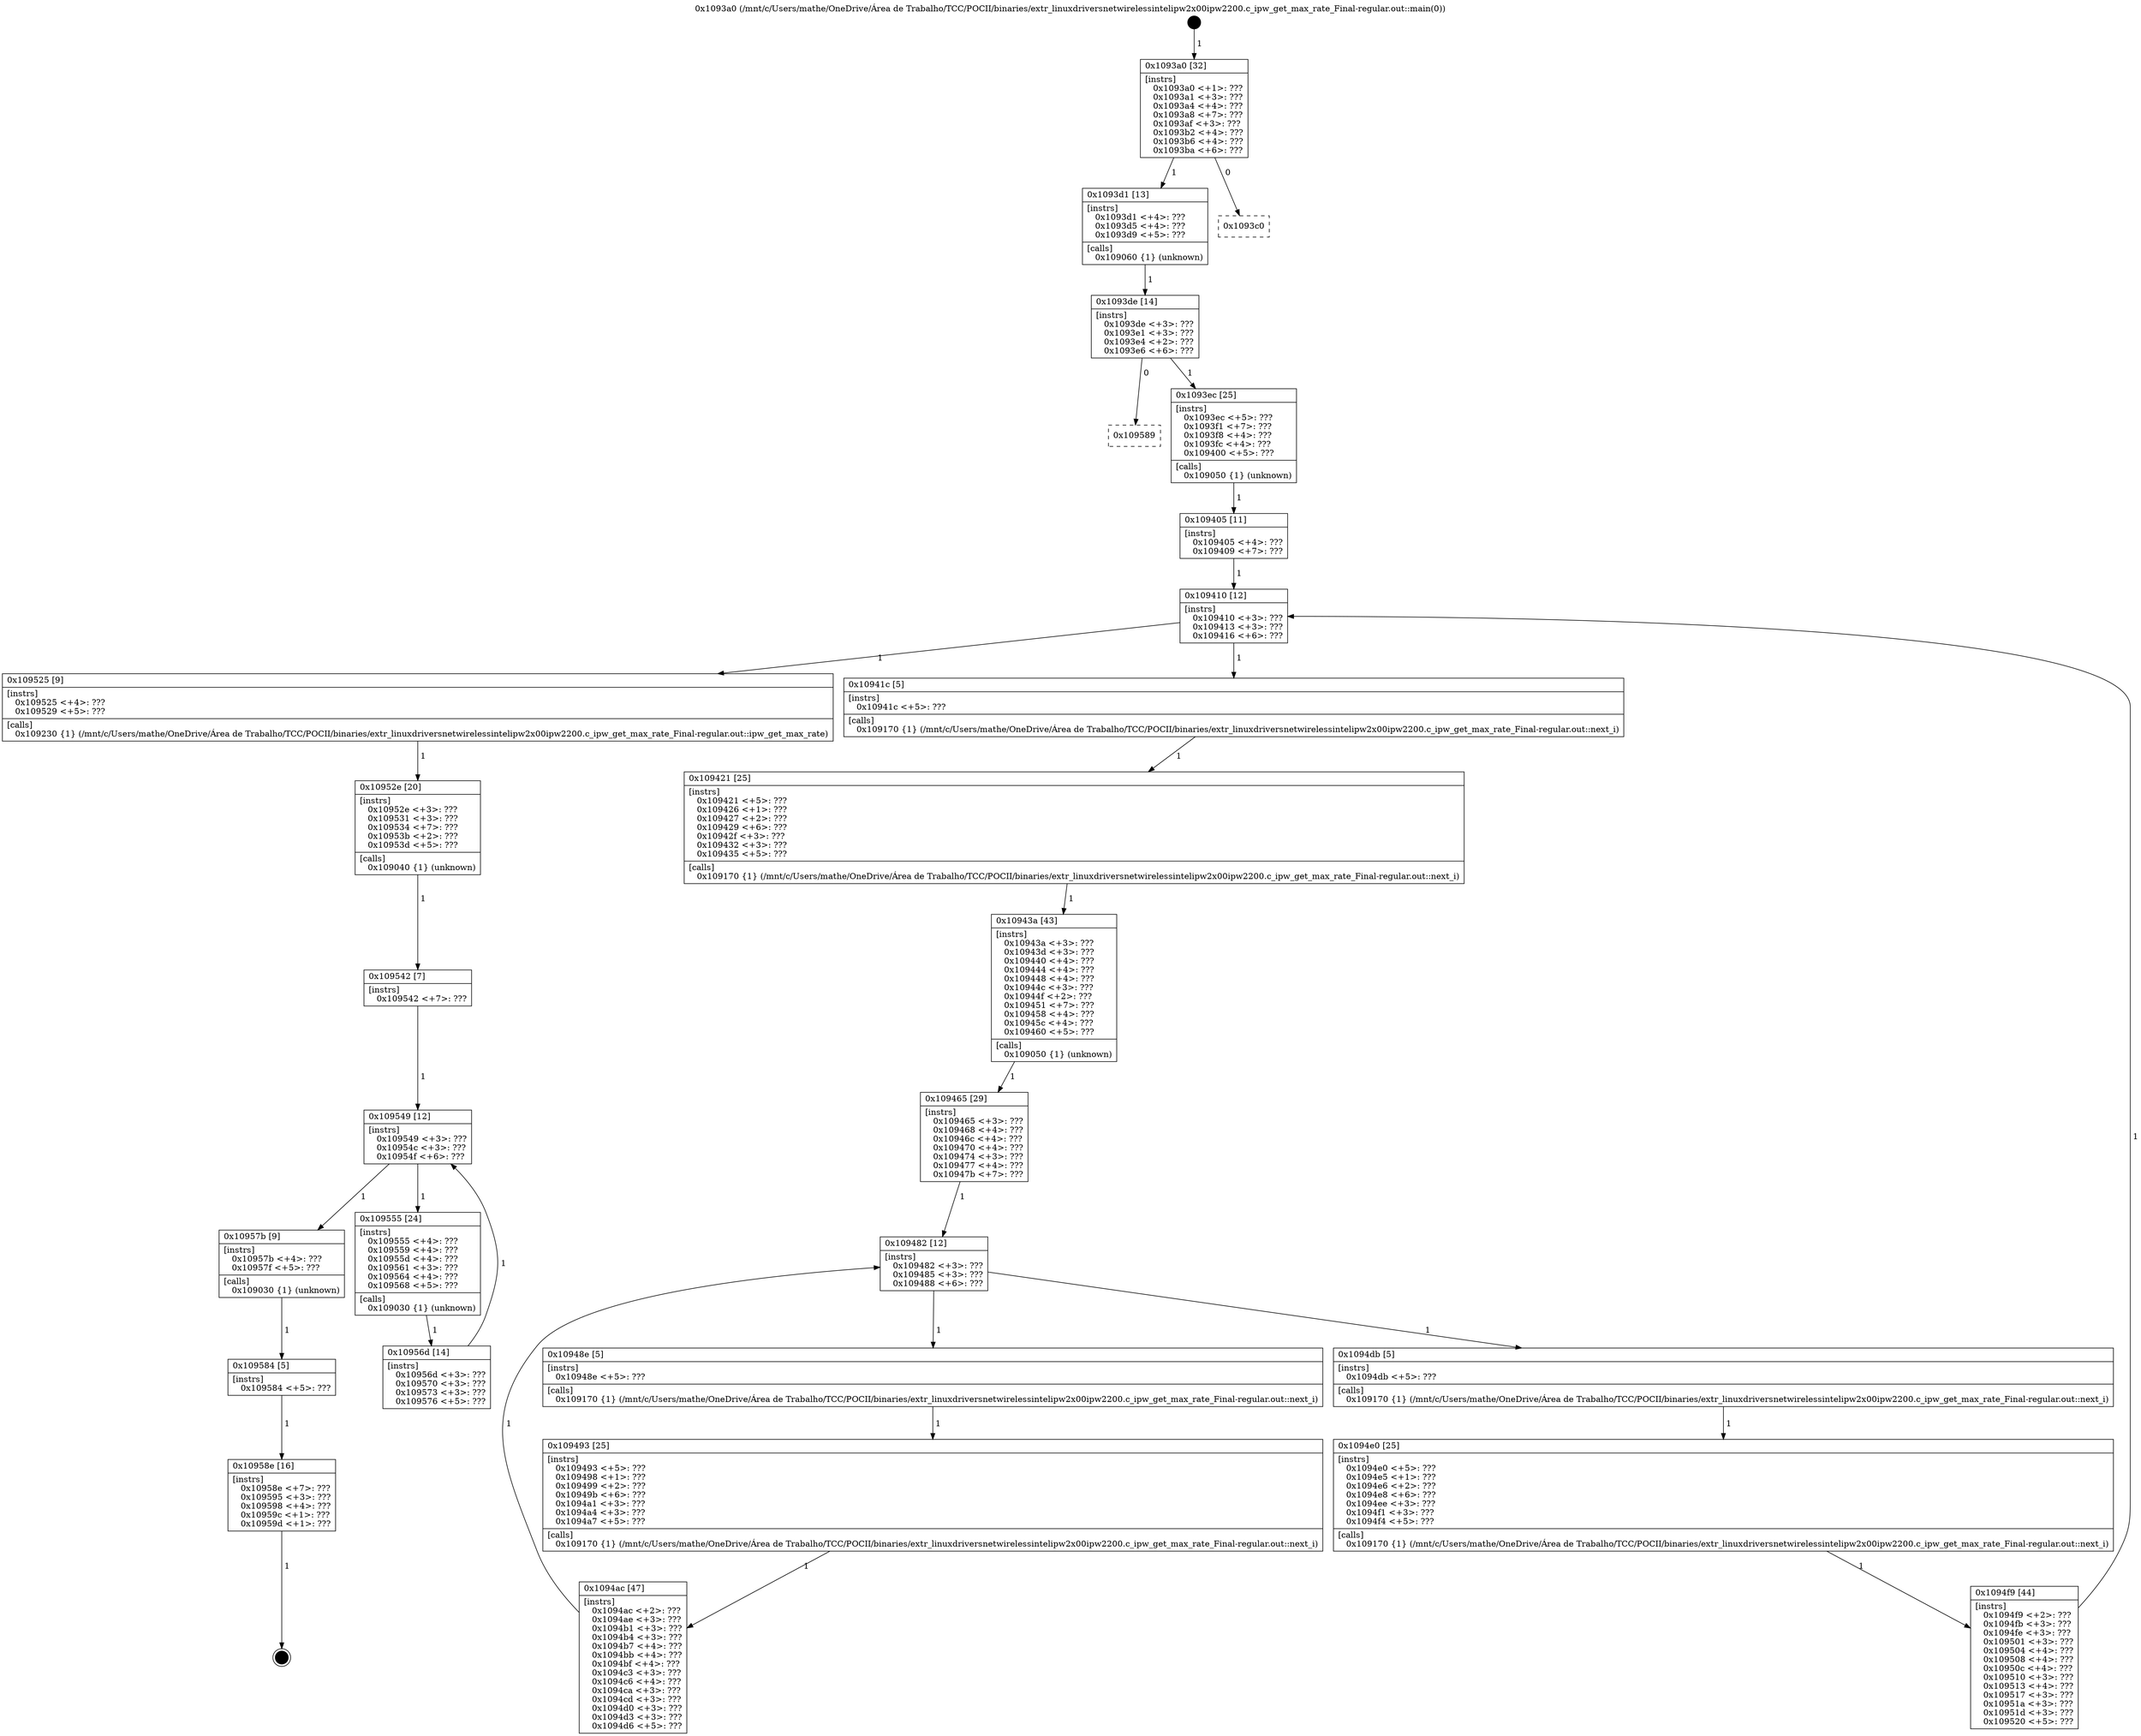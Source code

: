 digraph "0x1093a0" {
  label = "0x1093a0 (/mnt/c/Users/mathe/OneDrive/Área de Trabalho/TCC/POCII/binaries/extr_linuxdriversnetwirelessintelipw2x00ipw2200.c_ipw_get_max_rate_Final-regular.out::main(0))"
  labelloc = "t"
  node[shape=record]

  Entry [label="",width=0.3,height=0.3,shape=circle,fillcolor=black,style=filled]
  "0x1093a0" [label="{
     0x1093a0 [32]\l
     | [instrs]\l
     &nbsp;&nbsp;0x1093a0 \<+1\>: ???\l
     &nbsp;&nbsp;0x1093a1 \<+3\>: ???\l
     &nbsp;&nbsp;0x1093a4 \<+4\>: ???\l
     &nbsp;&nbsp;0x1093a8 \<+7\>: ???\l
     &nbsp;&nbsp;0x1093af \<+3\>: ???\l
     &nbsp;&nbsp;0x1093b2 \<+4\>: ???\l
     &nbsp;&nbsp;0x1093b6 \<+4\>: ???\l
     &nbsp;&nbsp;0x1093ba \<+6\>: ???\l
  }"]
  "0x1093d1" [label="{
     0x1093d1 [13]\l
     | [instrs]\l
     &nbsp;&nbsp;0x1093d1 \<+4\>: ???\l
     &nbsp;&nbsp;0x1093d5 \<+4\>: ???\l
     &nbsp;&nbsp;0x1093d9 \<+5\>: ???\l
     | [calls]\l
     &nbsp;&nbsp;0x109060 \{1\} (unknown)\l
  }"]
  "0x1093c0" [label="{
     0x1093c0\l
  }", style=dashed]
  "0x1093de" [label="{
     0x1093de [14]\l
     | [instrs]\l
     &nbsp;&nbsp;0x1093de \<+3\>: ???\l
     &nbsp;&nbsp;0x1093e1 \<+3\>: ???\l
     &nbsp;&nbsp;0x1093e4 \<+2\>: ???\l
     &nbsp;&nbsp;0x1093e6 \<+6\>: ???\l
  }"]
  "0x109589" [label="{
     0x109589\l
  }", style=dashed]
  "0x1093ec" [label="{
     0x1093ec [25]\l
     | [instrs]\l
     &nbsp;&nbsp;0x1093ec \<+5\>: ???\l
     &nbsp;&nbsp;0x1093f1 \<+7\>: ???\l
     &nbsp;&nbsp;0x1093f8 \<+4\>: ???\l
     &nbsp;&nbsp;0x1093fc \<+4\>: ???\l
     &nbsp;&nbsp;0x109400 \<+5\>: ???\l
     | [calls]\l
     &nbsp;&nbsp;0x109050 \{1\} (unknown)\l
  }"]
  Exit [label="",width=0.3,height=0.3,shape=circle,fillcolor=black,style=filled,peripheries=2]
  "0x109410" [label="{
     0x109410 [12]\l
     | [instrs]\l
     &nbsp;&nbsp;0x109410 \<+3\>: ???\l
     &nbsp;&nbsp;0x109413 \<+3\>: ???\l
     &nbsp;&nbsp;0x109416 \<+6\>: ???\l
  }"]
  "0x109525" [label="{
     0x109525 [9]\l
     | [instrs]\l
     &nbsp;&nbsp;0x109525 \<+4\>: ???\l
     &nbsp;&nbsp;0x109529 \<+5\>: ???\l
     | [calls]\l
     &nbsp;&nbsp;0x109230 \{1\} (/mnt/c/Users/mathe/OneDrive/Área de Trabalho/TCC/POCII/binaries/extr_linuxdriversnetwirelessintelipw2x00ipw2200.c_ipw_get_max_rate_Final-regular.out::ipw_get_max_rate)\l
  }"]
  "0x10941c" [label="{
     0x10941c [5]\l
     | [instrs]\l
     &nbsp;&nbsp;0x10941c \<+5\>: ???\l
     | [calls]\l
     &nbsp;&nbsp;0x109170 \{1\} (/mnt/c/Users/mathe/OneDrive/Área de Trabalho/TCC/POCII/binaries/extr_linuxdriversnetwirelessintelipw2x00ipw2200.c_ipw_get_max_rate_Final-regular.out::next_i)\l
  }"]
  "0x109421" [label="{
     0x109421 [25]\l
     | [instrs]\l
     &nbsp;&nbsp;0x109421 \<+5\>: ???\l
     &nbsp;&nbsp;0x109426 \<+1\>: ???\l
     &nbsp;&nbsp;0x109427 \<+2\>: ???\l
     &nbsp;&nbsp;0x109429 \<+6\>: ???\l
     &nbsp;&nbsp;0x10942f \<+3\>: ???\l
     &nbsp;&nbsp;0x109432 \<+3\>: ???\l
     &nbsp;&nbsp;0x109435 \<+5\>: ???\l
     | [calls]\l
     &nbsp;&nbsp;0x109170 \{1\} (/mnt/c/Users/mathe/OneDrive/Área de Trabalho/TCC/POCII/binaries/extr_linuxdriversnetwirelessintelipw2x00ipw2200.c_ipw_get_max_rate_Final-regular.out::next_i)\l
  }"]
  "0x10943a" [label="{
     0x10943a [43]\l
     | [instrs]\l
     &nbsp;&nbsp;0x10943a \<+3\>: ???\l
     &nbsp;&nbsp;0x10943d \<+3\>: ???\l
     &nbsp;&nbsp;0x109440 \<+4\>: ???\l
     &nbsp;&nbsp;0x109444 \<+4\>: ???\l
     &nbsp;&nbsp;0x109448 \<+4\>: ???\l
     &nbsp;&nbsp;0x10944c \<+3\>: ???\l
     &nbsp;&nbsp;0x10944f \<+2\>: ???\l
     &nbsp;&nbsp;0x109451 \<+7\>: ???\l
     &nbsp;&nbsp;0x109458 \<+4\>: ???\l
     &nbsp;&nbsp;0x10945c \<+4\>: ???\l
     &nbsp;&nbsp;0x109460 \<+5\>: ???\l
     | [calls]\l
     &nbsp;&nbsp;0x109050 \{1\} (unknown)\l
  }"]
  "0x109482" [label="{
     0x109482 [12]\l
     | [instrs]\l
     &nbsp;&nbsp;0x109482 \<+3\>: ???\l
     &nbsp;&nbsp;0x109485 \<+3\>: ???\l
     &nbsp;&nbsp;0x109488 \<+6\>: ???\l
  }"]
  "0x1094db" [label="{
     0x1094db [5]\l
     | [instrs]\l
     &nbsp;&nbsp;0x1094db \<+5\>: ???\l
     | [calls]\l
     &nbsp;&nbsp;0x109170 \{1\} (/mnt/c/Users/mathe/OneDrive/Área de Trabalho/TCC/POCII/binaries/extr_linuxdriversnetwirelessintelipw2x00ipw2200.c_ipw_get_max_rate_Final-regular.out::next_i)\l
  }"]
  "0x10948e" [label="{
     0x10948e [5]\l
     | [instrs]\l
     &nbsp;&nbsp;0x10948e \<+5\>: ???\l
     | [calls]\l
     &nbsp;&nbsp;0x109170 \{1\} (/mnt/c/Users/mathe/OneDrive/Área de Trabalho/TCC/POCII/binaries/extr_linuxdriversnetwirelessintelipw2x00ipw2200.c_ipw_get_max_rate_Final-regular.out::next_i)\l
  }"]
  "0x109493" [label="{
     0x109493 [25]\l
     | [instrs]\l
     &nbsp;&nbsp;0x109493 \<+5\>: ???\l
     &nbsp;&nbsp;0x109498 \<+1\>: ???\l
     &nbsp;&nbsp;0x109499 \<+2\>: ???\l
     &nbsp;&nbsp;0x10949b \<+6\>: ???\l
     &nbsp;&nbsp;0x1094a1 \<+3\>: ???\l
     &nbsp;&nbsp;0x1094a4 \<+3\>: ???\l
     &nbsp;&nbsp;0x1094a7 \<+5\>: ???\l
     | [calls]\l
     &nbsp;&nbsp;0x109170 \{1\} (/mnt/c/Users/mathe/OneDrive/Área de Trabalho/TCC/POCII/binaries/extr_linuxdriversnetwirelessintelipw2x00ipw2200.c_ipw_get_max_rate_Final-regular.out::next_i)\l
  }"]
  "0x1094ac" [label="{
     0x1094ac [47]\l
     | [instrs]\l
     &nbsp;&nbsp;0x1094ac \<+2\>: ???\l
     &nbsp;&nbsp;0x1094ae \<+3\>: ???\l
     &nbsp;&nbsp;0x1094b1 \<+3\>: ???\l
     &nbsp;&nbsp;0x1094b4 \<+3\>: ???\l
     &nbsp;&nbsp;0x1094b7 \<+4\>: ???\l
     &nbsp;&nbsp;0x1094bb \<+4\>: ???\l
     &nbsp;&nbsp;0x1094bf \<+4\>: ???\l
     &nbsp;&nbsp;0x1094c3 \<+3\>: ???\l
     &nbsp;&nbsp;0x1094c6 \<+4\>: ???\l
     &nbsp;&nbsp;0x1094ca \<+3\>: ???\l
     &nbsp;&nbsp;0x1094cd \<+3\>: ???\l
     &nbsp;&nbsp;0x1094d0 \<+3\>: ???\l
     &nbsp;&nbsp;0x1094d3 \<+3\>: ???\l
     &nbsp;&nbsp;0x1094d6 \<+5\>: ???\l
  }"]
  "0x109465" [label="{
     0x109465 [29]\l
     | [instrs]\l
     &nbsp;&nbsp;0x109465 \<+3\>: ???\l
     &nbsp;&nbsp;0x109468 \<+4\>: ???\l
     &nbsp;&nbsp;0x10946c \<+4\>: ???\l
     &nbsp;&nbsp;0x109470 \<+4\>: ???\l
     &nbsp;&nbsp;0x109474 \<+3\>: ???\l
     &nbsp;&nbsp;0x109477 \<+4\>: ???\l
     &nbsp;&nbsp;0x10947b \<+7\>: ???\l
  }"]
  "0x1094e0" [label="{
     0x1094e0 [25]\l
     | [instrs]\l
     &nbsp;&nbsp;0x1094e0 \<+5\>: ???\l
     &nbsp;&nbsp;0x1094e5 \<+1\>: ???\l
     &nbsp;&nbsp;0x1094e6 \<+2\>: ???\l
     &nbsp;&nbsp;0x1094e8 \<+6\>: ???\l
     &nbsp;&nbsp;0x1094ee \<+3\>: ???\l
     &nbsp;&nbsp;0x1094f1 \<+3\>: ???\l
     &nbsp;&nbsp;0x1094f4 \<+5\>: ???\l
     | [calls]\l
     &nbsp;&nbsp;0x109170 \{1\} (/mnt/c/Users/mathe/OneDrive/Área de Trabalho/TCC/POCII/binaries/extr_linuxdriversnetwirelessintelipw2x00ipw2200.c_ipw_get_max_rate_Final-regular.out::next_i)\l
  }"]
  "0x1094f9" [label="{
     0x1094f9 [44]\l
     | [instrs]\l
     &nbsp;&nbsp;0x1094f9 \<+2\>: ???\l
     &nbsp;&nbsp;0x1094fb \<+3\>: ???\l
     &nbsp;&nbsp;0x1094fe \<+3\>: ???\l
     &nbsp;&nbsp;0x109501 \<+3\>: ???\l
     &nbsp;&nbsp;0x109504 \<+4\>: ???\l
     &nbsp;&nbsp;0x109508 \<+4\>: ???\l
     &nbsp;&nbsp;0x10950c \<+4\>: ???\l
     &nbsp;&nbsp;0x109510 \<+3\>: ???\l
     &nbsp;&nbsp;0x109513 \<+4\>: ???\l
     &nbsp;&nbsp;0x109517 \<+3\>: ???\l
     &nbsp;&nbsp;0x10951a \<+3\>: ???\l
     &nbsp;&nbsp;0x10951d \<+3\>: ???\l
     &nbsp;&nbsp;0x109520 \<+5\>: ???\l
  }"]
  "0x109405" [label="{
     0x109405 [11]\l
     | [instrs]\l
     &nbsp;&nbsp;0x109405 \<+4\>: ???\l
     &nbsp;&nbsp;0x109409 \<+7\>: ???\l
  }"]
  "0x10952e" [label="{
     0x10952e [20]\l
     | [instrs]\l
     &nbsp;&nbsp;0x10952e \<+3\>: ???\l
     &nbsp;&nbsp;0x109531 \<+3\>: ???\l
     &nbsp;&nbsp;0x109534 \<+7\>: ???\l
     &nbsp;&nbsp;0x10953b \<+2\>: ???\l
     &nbsp;&nbsp;0x10953d \<+5\>: ???\l
     | [calls]\l
     &nbsp;&nbsp;0x109040 \{1\} (unknown)\l
  }"]
  "0x109549" [label="{
     0x109549 [12]\l
     | [instrs]\l
     &nbsp;&nbsp;0x109549 \<+3\>: ???\l
     &nbsp;&nbsp;0x10954c \<+3\>: ???\l
     &nbsp;&nbsp;0x10954f \<+6\>: ???\l
  }"]
  "0x10957b" [label="{
     0x10957b [9]\l
     | [instrs]\l
     &nbsp;&nbsp;0x10957b \<+4\>: ???\l
     &nbsp;&nbsp;0x10957f \<+5\>: ???\l
     | [calls]\l
     &nbsp;&nbsp;0x109030 \{1\} (unknown)\l
  }"]
  "0x109555" [label="{
     0x109555 [24]\l
     | [instrs]\l
     &nbsp;&nbsp;0x109555 \<+4\>: ???\l
     &nbsp;&nbsp;0x109559 \<+4\>: ???\l
     &nbsp;&nbsp;0x10955d \<+4\>: ???\l
     &nbsp;&nbsp;0x109561 \<+3\>: ???\l
     &nbsp;&nbsp;0x109564 \<+4\>: ???\l
     &nbsp;&nbsp;0x109568 \<+5\>: ???\l
     | [calls]\l
     &nbsp;&nbsp;0x109030 \{1\} (unknown)\l
  }"]
  "0x10956d" [label="{
     0x10956d [14]\l
     | [instrs]\l
     &nbsp;&nbsp;0x10956d \<+3\>: ???\l
     &nbsp;&nbsp;0x109570 \<+3\>: ???\l
     &nbsp;&nbsp;0x109573 \<+3\>: ???\l
     &nbsp;&nbsp;0x109576 \<+5\>: ???\l
  }"]
  "0x109542" [label="{
     0x109542 [7]\l
     | [instrs]\l
     &nbsp;&nbsp;0x109542 \<+7\>: ???\l
  }"]
  "0x109584" [label="{
     0x109584 [5]\l
     | [instrs]\l
     &nbsp;&nbsp;0x109584 \<+5\>: ???\l
  }"]
  "0x10958e" [label="{
     0x10958e [16]\l
     | [instrs]\l
     &nbsp;&nbsp;0x10958e \<+7\>: ???\l
     &nbsp;&nbsp;0x109595 \<+3\>: ???\l
     &nbsp;&nbsp;0x109598 \<+4\>: ???\l
     &nbsp;&nbsp;0x10959c \<+1\>: ???\l
     &nbsp;&nbsp;0x10959d \<+1\>: ???\l
  }"]
  Entry -> "0x1093a0" [label=" 1"]
  "0x1093a0" -> "0x1093d1" [label=" 1"]
  "0x1093a0" -> "0x1093c0" [label=" 0"]
  "0x1093d1" -> "0x1093de" [label=" 1"]
  "0x1093de" -> "0x109589" [label=" 0"]
  "0x1093de" -> "0x1093ec" [label=" 1"]
  "0x10958e" -> Exit [label=" 1"]
  "0x1093ec" -> "0x109405" [label=" 1"]
  "0x109410" -> "0x109525" [label=" 1"]
  "0x109410" -> "0x10941c" [label=" 1"]
  "0x10941c" -> "0x109421" [label=" 1"]
  "0x109421" -> "0x10943a" [label=" 1"]
  "0x10943a" -> "0x109465" [label=" 1"]
  "0x109482" -> "0x1094db" [label=" 1"]
  "0x109482" -> "0x10948e" [label=" 1"]
  "0x10948e" -> "0x109493" [label=" 1"]
  "0x109493" -> "0x1094ac" [label=" 1"]
  "0x109465" -> "0x109482" [label=" 1"]
  "0x1094ac" -> "0x109482" [label=" 1"]
  "0x1094db" -> "0x1094e0" [label=" 1"]
  "0x1094e0" -> "0x1094f9" [label=" 1"]
  "0x109405" -> "0x109410" [label=" 1"]
  "0x1094f9" -> "0x109410" [label=" 1"]
  "0x109525" -> "0x10952e" [label=" 1"]
  "0x10952e" -> "0x109542" [label=" 1"]
  "0x109549" -> "0x10957b" [label=" 1"]
  "0x109549" -> "0x109555" [label=" 1"]
  "0x109555" -> "0x10956d" [label=" 1"]
  "0x109542" -> "0x109549" [label=" 1"]
  "0x10956d" -> "0x109549" [label=" 1"]
  "0x10957b" -> "0x109584" [label=" 1"]
  "0x109584" -> "0x10958e" [label=" 1"]
}
